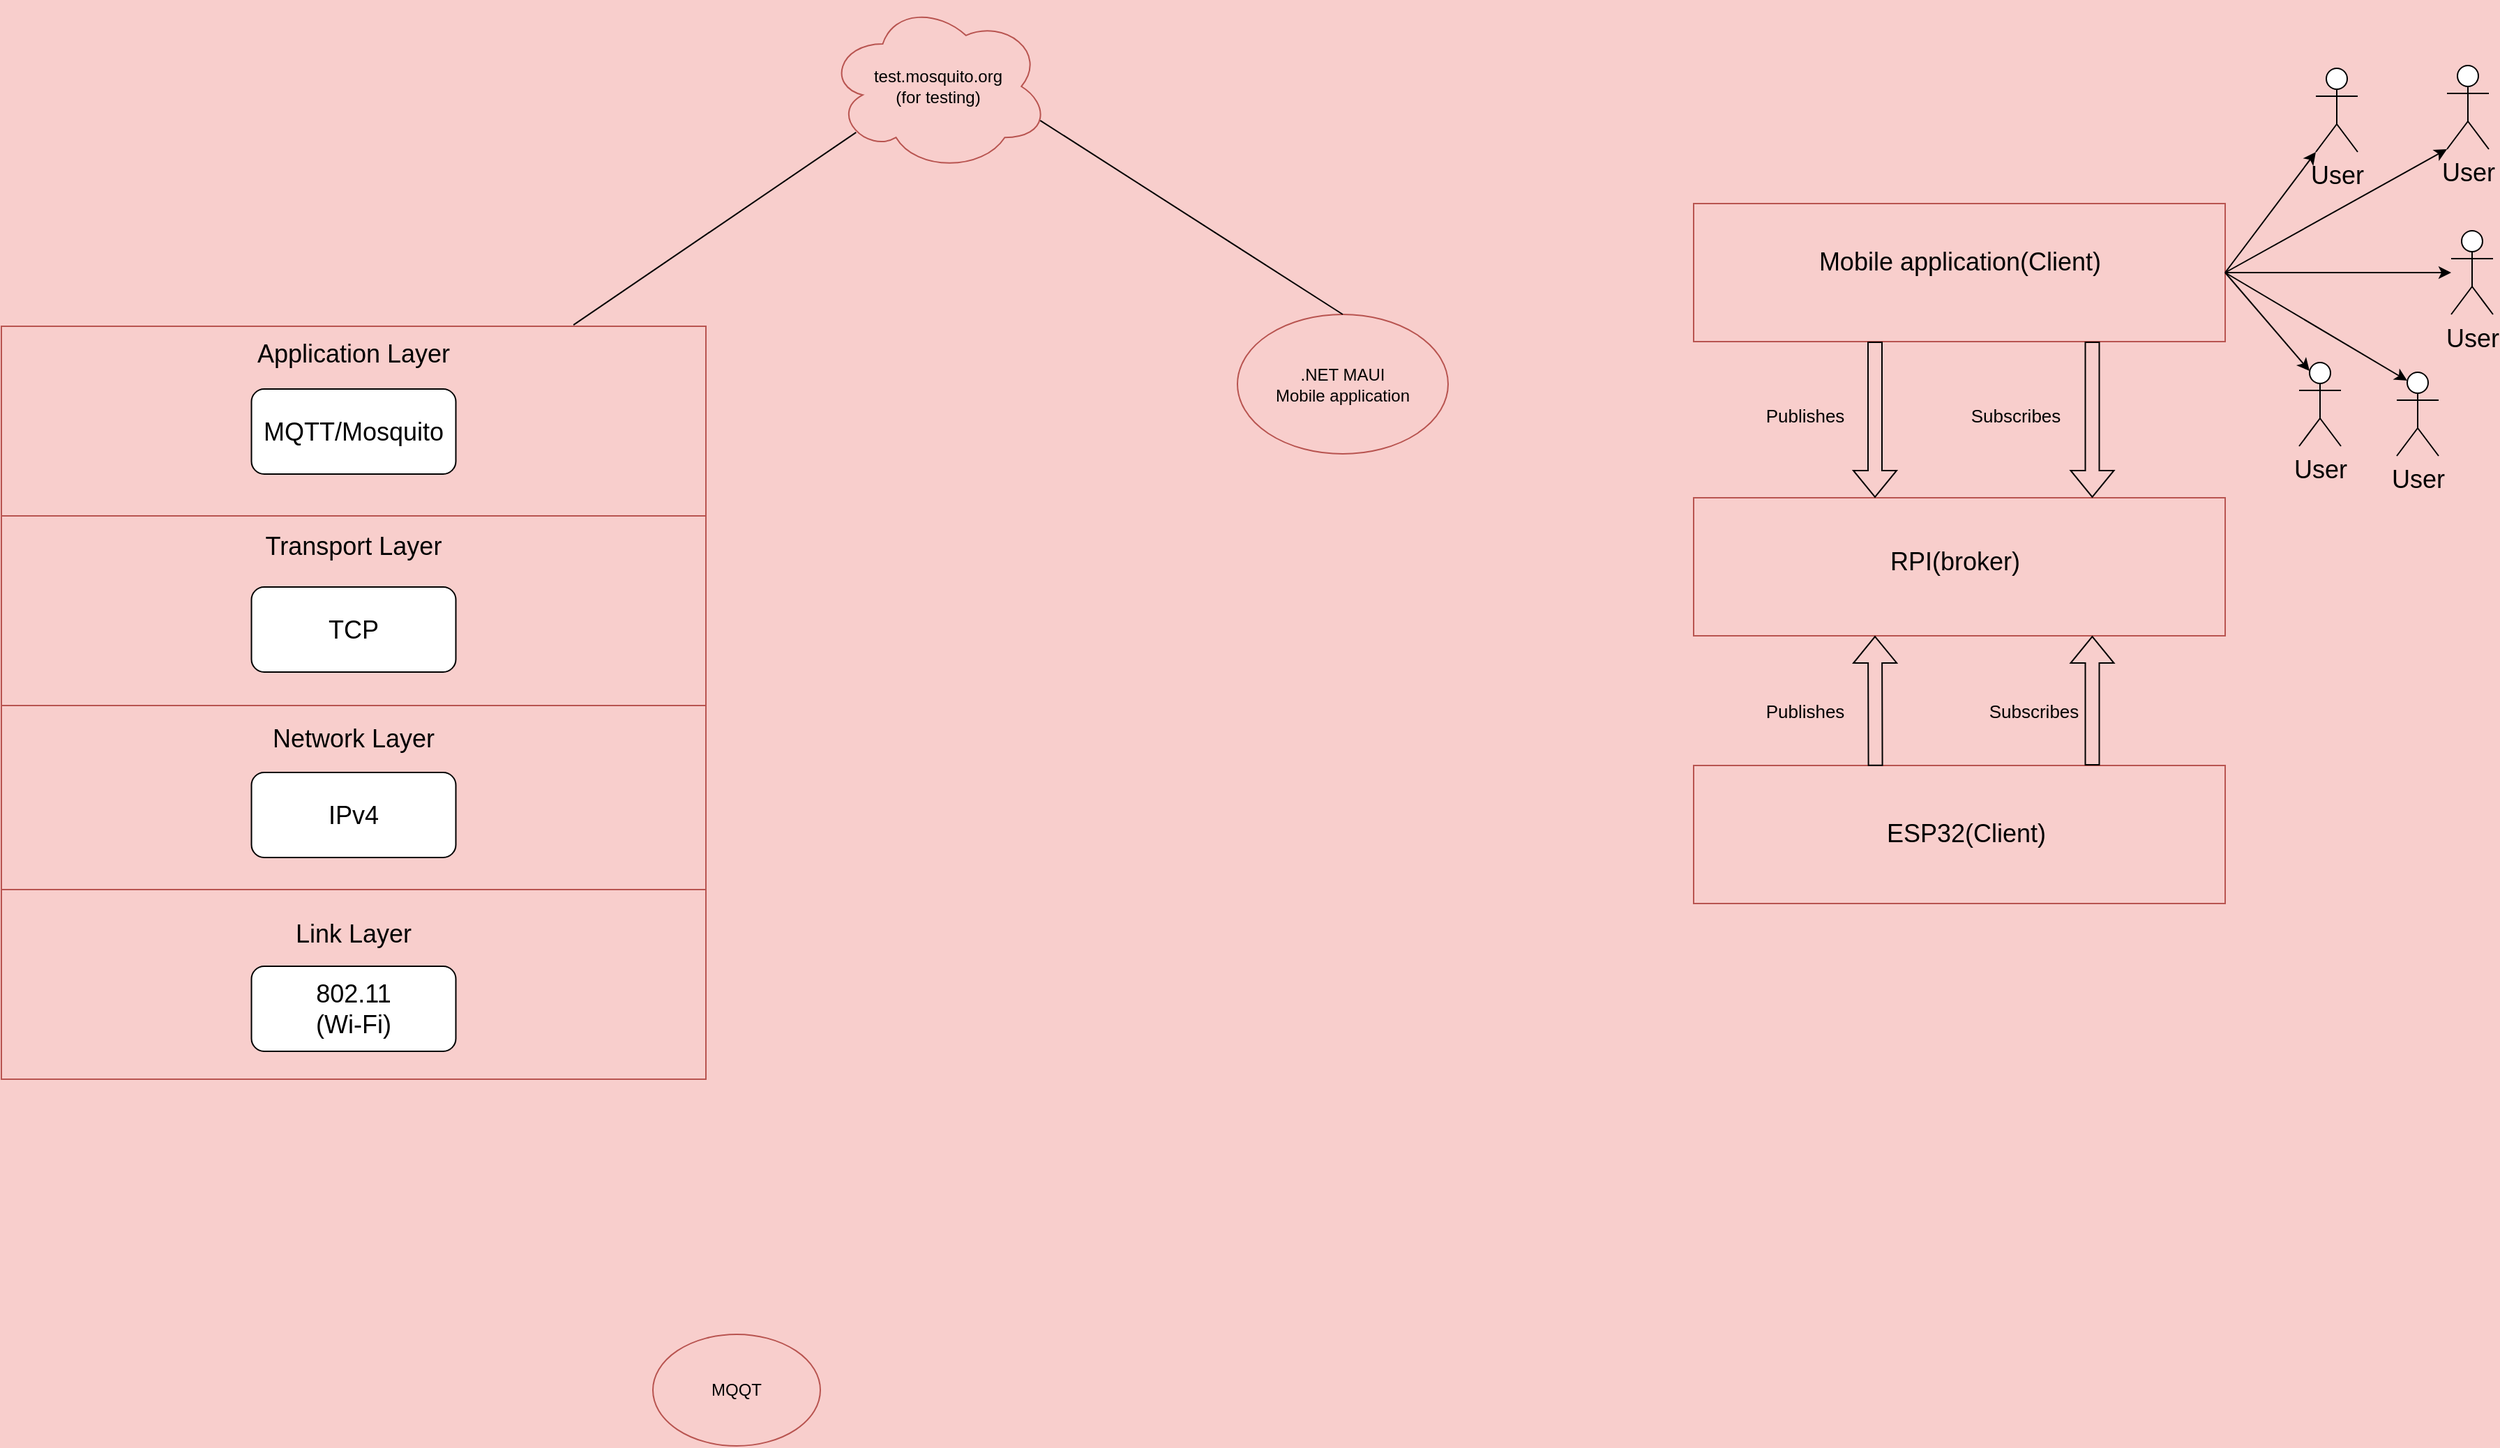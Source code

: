 <mxfile version="20.5.1" type="device"><diagram id="T3k2iv62iVBbJIXAb1Ic" name="Page-1"><mxGraphModel dx="1422" dy="1154" grid="0" gridSize="10" guides="1" tooltips="1" connect="1" arrows="1" fold="1" page="0" pageScale="1" pageWidth="827" pageHeight="1169" background="#F8CECC" math="0" shadow="0"><root><mxCell id="0"/><mxCell id="1" parent="0"/><mxCell id="2LHCwm2fAS1GDqLZZeGL-1" value="" style="rounded=0;whiteSpace=wrap;html=1;fillColor=#f8cecc;strokeColor=#b85450;" parent="1" vertex="1"><mxGeometry x="199" y="203" width="505" height="136" as="geometry"/></mxCell><mxCell id="2LHCwm2fAS1GDqLZZeGL-2" value="&lt;font style=&quot;font-size: 18px&quot;&gt;Application Layer&lt;/font&gt;" style="text;html=1;strokeColor=none;fillColor=none;align=center;verticalAlign=middle;whiteSpace=wrap;rounded=0;" parent="1" vertex="1"><mxGeometry x="349" y="208" width="205" height="30" as="geometry"/></mxCell><mxCell id="2LHCwm2fAS1GDqLZZeGL-4" value="" style="rounded=0;whiteSpace=wrap;html=1;fillColor=#f8cecc;strokeColor=#b85450;" parent="1" vertex="1"><mxGeometry x="199" y="339" width="505" height="136" as="geometry"/></mxCell><mxCell id="2LHCwm2fAS1GDqLZZeGL-5" value="&lt;font style=&quot;font-size: 18px&quot;&gt;Transport Layer&lt;/font&gt;" style="text;html=1;strokeColor=none;fillColor=none;align=center;verticalAlign=middle;whiteSpace=wrap;rounded=0;" parent="1" vertex="1"><mxGeometry x="349" y="346" width="205" height="30" as="geometry"/></mxCell><mxCell id="2LHCwm2fAS1GDqLZZeGL-6" value="" style="rounded=0;whiteSpace=wrap;html=1;fillColor=#f8cecc;strokeColor=#b85450;" parent="1" vertex="1"><mxGeometry x="199" y="475" width="505" height="136" as="geometry"/></mxCell><mxCell id="2LHCwm2fAS1GDqLZZeGL-7" value="&lt;span style=&quot;font-size: 18px&quot;&gt;Network Layer&lt;/span&gt;" style="text;html=1;strokeColor=none;fillColor=none;align=center;verticalAlign=middle;whiteSpace=wrap;rounded=0;" parent="1" vertex="1"><mxGeometry x="349" y="484" width="205" height="30" as="geometry"/></mxCell><mxCell id="2LHCwm2fAS1GDqLZZeGL-8" value="" style="rounded=0;whiteSpace=wrap;html=1;fillColor=#f8cecc;strokeColor=#b85450;" parent="1" vertex="1"><mxGeometry x="199" y="607" width="505" height="136" as="geometry"/></mxCell><mxCell id="2LHCwm2fAS1GDqLZZeGL-9" value="&lt;font style=&quot;font-size: 18px&quot;&gt;Link Layer&lt;/font&gt;" style="text;html=1;strokeColor=none;fillColor=none;align=center;verticalAlign=middle;whiteSpace=wrap;rounded=0;" parent="1" vertex="1"><mxGeometry x="349" y="624" width="205" height="30" as="geometry"/></mxCell><mxCell id="2LHCwm2fAS1GDqLZZeGL-10" value="MQTT/Mosquito" style="rounded=1;whiteSpace=wrap;html=1;fontSize=18;fontColor=#000000;" parent="1" vertex="1"><mxGeometry x="378.25" y="248" width="146.5" height="61" as="geometry"/></mxCell><mxCell id="2LHCwm2fAS1GDqLZZeGL-14" value="802.11&lt;br/&gt;(Wi-Fi)" style="rounded=1;whiteSpace=wrap;html=1;fontSize=18;fontColor=#000000;" parent="1" vertex="1"><mxGeometry x="378.25" y="662" width="146.5" height="61" as="geometry"/></mxCell><mxCell id="2LHCwm2fAS1GDqLZZeGL-15" value="IPv4" style="rounded=1;whiteSpace=wrap;html=1;fontSize=18;fontColor=#000000;" parent="1" vertex="1"><mxGeometry x="378.25" y="523" width="146.5" height="61" as="geometry"/></mxCell><mxCell id="2LHCwm2fAS1GDqLZZeGL-16" value="TCP" style="rounded=1;whiteSpace=wrap;html=1;fontSize=18;fontColor=#000000;" parent="1" vertex="1"><mxGeometry x="378.25" y="390" width="146.5" height="61" as="geometry"/></mxCell><mxCell id="2LHCwm2fAS1GDqLZZeGL-26" value="" style="rounded=0;whiteSpace=wrap;html=1;fillColor=#f8cecc;strokeColor=#b85450;" parent="1" vertex="1"><mxGeometry x="1412" y="115" width="381" height="99" as="geometry"/></mxCell><mxCell id="2LHCwm2fAS1GDqLZZeGL-27" value="&lt;font style=&quot;font-size: 18px&quot;&gt;Mobile application(Client)&lt;/font&gt;" style="text;html=1;strokeColor=none;fillColor=none;align=center;verticalAlign=middle;whiteSpace=wrap;rounded=0;" parent="1" vertex="1"><mxGeometry x="1498.5" y="142" width="208" height="30" as="geometry"/></mxCell><mxCell id="2LHCwm2fAS1GDqLZZeGL-28" value="" style="rounded=0;whiteSpace=wrap;html=1;fillColor=#f8cecc;strokeColor=#b85450;" parent="1" vertex="1"><mxGeometry x="1412" y="518" width="381" height="99" as="geometry"/></mxCell><mxCell id="2LHCwm2fAS1GDqLZZeGL-29" value="&lt;font style=&quot;font-size: 18px&quot;&gt;ESP32(Client)&lt;/font&gt;" style="text;html=1;strokeColor=none;fillColor=none;align=center;verticalAlign=middle;whiteSpace=wrap;rounded=0;" parent="1" vertex="1"><mxGeometry x="1505" y="552" width="205" height="30" as="geometry"/></mxCell><mxCell id="2LHCwm2fAS1GDqLZZeGL-30" value="" style="rounded=0;whiteSpace=wrap;html=1;fillColor=#f8cecc;strokeColor=#b85450;" parent="1" vertex="1"><mxGeometry x="1412" y="326" width="381" height="99" as="geometry"/></mxCell><mxCell id="2LHCwm2fAS1GDqLZZeGL-31" value="&lt;font style=&quot;font-size: 18px&quot;&gt;RPI(broker)&lt;/font&gt;" style="text;html=1;strokeColor=none;fillColor=none;align=center;verticalAlign=middle;whiteSpace=wrap;rounded=0;" parent="1" vertex="1"><mxGeometry x="1497" y="357" width="205" height="30" as="geometry"/></mxCell><mxCell id="2LHCwm2fAS1GDqLZZeGL-34" value="User" style="shape=umlActor;verticalLabelPosition=bottom;verticalAlign=top;html=1;outlineConnect=0;fontSize=18;fontColor=#000000;" parent="1" vertex="1"><mxGeometry x="1955" y="134.5" width="30" height="60" as="geometry"/></mxCell><mxCell id="2LHCwm2fAS1GDqLZZeGL-39" value="" style="shape=flexArrow;endArrow=classic;html=1;rounded=0;fontSize=18;fontColor=#000000;exitX=0.75;exitY=0;exitDx=0;exitDy=0;entryX=0.75;entryY=1;entryDx=0;entryDy=0;" parent="1" source="2LHCwm2fAS1GDqLZZeGL-28" target="2LHCwm2fAS1GDqLZZeGL-30" edge="1"><mxGeometry width="50" height="50" relative="1" as="geometry"><mxPoint x="1921" y="470" as="sourcePoint"/><mxPoint x="1971" y="420" as="targetPoint"/></mxGeometry></mxCell><mxCell id="2LHCwm2fAS1GDqLZZeGL-40" value="" style="shape=flexArrow;endArrow=classic;html=1;rounded=0;fontSize=18;fontColor=#000000;entryX=0.75;entryY=0;entryDx=0;entryDy=0;exitX=0.75;exitY=1;exitDx=0;exitDy=0;" parent="1" source="2LHCwm2fAS1GDqLZZeGL-26" target="2LHCwm2fAS1GDqLZZeGL-30" edge="1"><mxGeometry width="50" height="50" relative="1" as="geometry"><mxPoint x="1533" y="245" as="sourcePoint"/><mxPoint x="2062.25" y="391" as="targetPoint"/></mxGeometry></mxCell><mxCell id="2LHCwm2fAS1GDqLZZeGL-41" value="" style="endArrow=classic;html=1;rounded=0;fontSize=18;fontColor=#000000;exitX=1;exitY=0.5;exitDx=0;exitDy=0;" parent="1" source="2LHCwm2fAS1GDqLZZeGL-26" target="2LHCwm2fAS1GDqLZZeGL-34" edge="1"><mxGeometry width="50" height="50" relative="1" as="geometry"><mxPoint x="1851" y="185" as="sourcePoint"/><mxPoint x="1901" y="135" as="targetPoint"/></mxGeometry></mxCell><mxCell id="2LHCwm2fAS1GDqLZZeGL-43" value="User" style="shape=umlActor;verticalLabelPosition=bottom;verticalAlign=top;html=1;outlineConnect=0;fontSize=18;fontColor=#000000;" parent="1" vertex="1"><mxGeometry x="1846" y="229" width="30" height="60" as="geometry"/></mxCell><mxCell id="2LHCwm2fAS1GDqLZZeGL-44" value="User" style="shape=umlActor;verticalLabelPosition=bottom;verticalAlign=top;html=1;outlineConnect=0;fontSize=18;fontColor=#000000;" parent="1" vertex="1"><mxGeometry x="1916" y="236" width="30" height="60" as="geometry"/></mxCell><mxCell id="2LHCwm2fAS1GDqLZZeGL-45" value="User" style="shape=umlActor;verticalLabelPosition=bottom;verticalAlign=top;html=1;outlineConnect=0;fontSize=18;fontColor=#000000;" parent="1" vertex="1"><mxGeometry x="1858" y="18" width="30" height="60" as="geometry"/></mxCell><mxCell id="2LHCwm2fAS1GDqLZZeGL-46" value="User" style="shape=umlActor;verticalLabelPosition=bottom;verticalAlign=top;html=1;outlineConnect=0;fontSize=18;fontColor=#000000;" parent="1" vertex="1"><mxGeometry x="1952" y="16" width="30" height="60" as="geometry"/></mxCell><mxCell id="2LHCwm2fAS1GDqLZZeGL-51" value="" style="endArrow=classic;html=1;rounded=0;fontSize=18;fontColor=#000000;exitX=1;exitY=0.5;exitDx=0;exitDy=0;entryX=0.25;entryY=0.1;entryDx=0;entryDy=0;entryPerimeter=0;" parent="1" source="2LHCwm2fAS1GDqLZZeGL-26" target="2LHCwm2fAS1GDqLZZeGL-43" edge="1"><mxGeometry width="50" height="50" relative="1" as="geometry"><mxPoint x="1803" y="174.5" as="sourcePoint"/><mxPoint x="1965" y="174.5" as="targetPoint"/></mxGeometry></mxCell><mxCell id="2LHCwm2fAS1GDqLZZeGL-52" value="" style="endArrow=classic;html=1;rounded=0;fontSize=18;fontColor=#000000;exitX=1;exitY=0.5;exitDx=0;exitDy=0;entryX=0.25;entryY=0.1;entryDx=0;entryDy=0;entryPerimeter=0;" parent="1" source="2LHCwm2fAS1GDqLZZeGL-26" target="2LHCwm2fAS1GDqLZZeGL-44" edge="1"><mxGeometry width="50" height="50" relative="1" as="geometry"><mxPoint x="1813" y="184.5" as="sourcePoint"/><mxPoint x="1975" y="184.5" as="targetPoint"/></mxGeometry></mxCell><mxCell id="2LHCwm2fAS1GDqLZZeGL-53" value="" style="endArrow=classic;html=1;rounded=0;fontSize=18;fontColor=#000000;exitX=1;exitY=0.5;exitDx=0;exitDy=0;entryX=0;entryY=1;entryDx=0;entryDy=0;entryPerimeter=0;" parent="1" source="2LHCwm2fAS1GDqLZZeGL-26" target="2LHCwm2fAS1GDqLZZeGL-46" edge="1"><mxGeometry width="50" height="50" relative="1" as="geometry"><mxPoint x="1823" y="194.5" as="sourcePoint"/><mxPoint x="1985" y="194.5" as="targetPoint"/></mxGeometry></mxCell><mxCell id="2LHCwm2fAS1GDqLZZeGL-54" value="" style="endArrow=classic;html=1;rounded=0;fontSize=18;fontColor=#000000;exitX=1;exitY=0.5;exitDx=0;exitDy=0;entryX=0;entryY=1;entryDx=0;entryDy=0;entryPerimeter=0;" parent="1" source="2LHCwm2fAS1GDqLZZeGL-26" target="2LHCwm2fAS1GDqLZZeGL-45" edge="1"><mxGeometry width="50" height="50" relative="1" as="geometry"><mxPoint x="1833" y="204.5" as="sourcePoint"/><mxPoint x="1995" y="204.5" as="targetPoint"/></mxGeometry></mxCell><mxCell id="2LHCwm2fAS1GDqLZZeGL-56" value="&lt;font style=&quot;font-size: 13px&quot;&gt;Subscribes&lt;/font&gt;" style="text;html=1;strokeColor=none;fillColor=none;align=center;verticalAlign=middle;whiteSpace=wrap;rounded=0;fontSize=18;fontColor=#000000;" parent="1" vertex="1"><mxGeometry x="1613" y="251" width="60" height="30" as="geometry"/></mxCell><mxCell id="2LHCwm2fAS1GDqLZZeGL-57" value="" style="shape=flexArrow;endArrow=classic;html=1;rounded=0;fontSize=18;fontColor=#000000;entryX=0.5;entryY=0;entryDx=0;entryDy=0;exitX=0.5;exitY=1;exitDx=0;exitDy=0;" parent="1" edge="1"><mxGeometry width="50" height="50" relative="1" as="geometry"><mxPoint x="1542" y="214" as="sourcePoint"/><mxPoint x="1542" y="326" as="targetPoint"/></mxGeometry></mxCell><mxCell id="2LHCwm2fAS1GDqLZZeGL-58" value="&lt;font style=&quot;font-size: 13px&quot;&gt;Publishes&lt;/font&gt;" style="text;html=1;strokeColor=none;fillColor=none;align=center;verticalAlign=middle;whiteSpace=wrap;rounded=0;fontSize=18;fontColor=#000000;" parent="1" vertex="1"><mxGeometry x="1462" y="251" width="60" height="30" as="geometry"/></mxCell><mxCell id="2LHCwm2fAS1GDqLZZeGL-60" value="" style="shape=flexArrow;endArrow=classic;html=1;rounded=0;fontSize=18;fontColor=#000000;exitX=0.342;exitY=0.004;exitDx=0;exitDy=0;exitPerimeter=0;" parent="1" source="2LHCwm2fAS1GDqLZZeGL-28" edge="1"><mxGeometry width="50" height="50" relative="1" as="geometry"><mxPoint x="1542" y="516" as="sourcePoint"/><mxPoint x="1542" y="425" as="targetPoint"/></mxGeometry></mxCell><mxCell id="2LHCwm2fAS1GDqLZZeGL-61" value="&lt;font style=&quot;font-size: 13px&quot;&gt;Publishes&lt;/font&gt;" style="text;html=1;strokeColor=none;fillColor=none;align=center;verticalAlign=middle;whiteSpace=wrap;rounded=0;fontSize=18;fontColor=#000000;" parent="1" vertex="1"><mxGeometry x="1462" y="463" width="60" height="30" as="geometry"/></mxCell><mxCell id="2LHCwm2fAS1GDqLZZeGL-62" value="&lt;font style=&quot;font-size: 13px&quot;&gt;Subscribes&lt;/font&gt;" style="text;html=1;strokeColor=none;fillColor=none;align=center;verticalAlign=middle;whiteSpace=wrap;rounded=0;fontSize=18;fontColor=#000000;" parent="1" vertex="1"><mxGeometry x="1626" y="463" width="60" height="30" as="geometry"/></mxCell><mxCell id="bsh_UNRJ9YidFUs3ei0m-2" value="MQQT" style="ellipse;whiteSpace=wrap;html=1;fillColor=#f8cecc;strokeColor=#b85450;" vertex="1" parent="1"><mxGeometry x="666" y="926" width="120" height="80" as="geometry"/></mxCell><mxCell id="bsh_UNRJ9YidFUs3ei0m-4" value="test.mosquito.org&lt;br&gt;(for testing)" style="ellipse;shape=cloud;whiteSpace=wrap;html=1;fillColor=#f8cecc;strokeColor=#b85450;" vertex="1" parent="1"><mxGeometry x="791" y="-30" width="159" height="122" as="geometry"/></mxCell><mxCell id="bsh_UNRJ9YidFUs3ei0m-6" value=".NET MAUI&lt;br&gt;Mobile application" style="ellipse;whiteSpace=wrap;html=1;fillColor=#f8cecc;strokeColor=#b85450;" vertex="1" parent="1"><mxGeometry x="1085" y="194.5" width="151" height="100" as="geometry"/></mxCell><mxCell id="bsh_UNRJ9YidFUs3ei0m-7" value="" style="endArrow=none;html=1;rounded=0;exitX=0.812;exitY=-0.007;exitDx=0;exitDy=0;exitPerimeter=0;entryX=0.13;entryY=0.77;entryDx=0;entryDy=0;entryPerimeter=0;" edge="1" parent="1" source="2LHCwm2fAS1GDqLZZeGL-1" target="bsh_UNRJ9YidFUs3ei0m-4"><mxGeometry width="50" height="50" relative="1" as="geometry"><mxPoint x="848" y="221" as="sourcePoint"/><mxPoint x="898" y="171" as="targetPoint"/></mxGeometry></mxCell><mxCell id="bsh_UNRJ9YidFUs3ei0m-8" value="" style="endArrow=none;html=1;rounded=0;exitX=0.5;exitY=0;exitDx=0;exitDy=0;entryX=0.96;entryY=0.7;entryDx=0;entryDy=0;entryPerimeter=0;" edge="1" parent="1" source="bsh_UNRJ9YidFUs3ei0m-6" target="bsh_UNRJ9YidFUs3ei0m-4"><mxGeometry width="50" height="50" relative="1" as="geometry"><mxPoint x="619.06" y="212.048" as="sourcePoint"/><mxPoint x="838.67" y="75.94" as="targetPoint"/></mxGeometry></mxCell></root></mxGraphModel></diagram></mxfile>